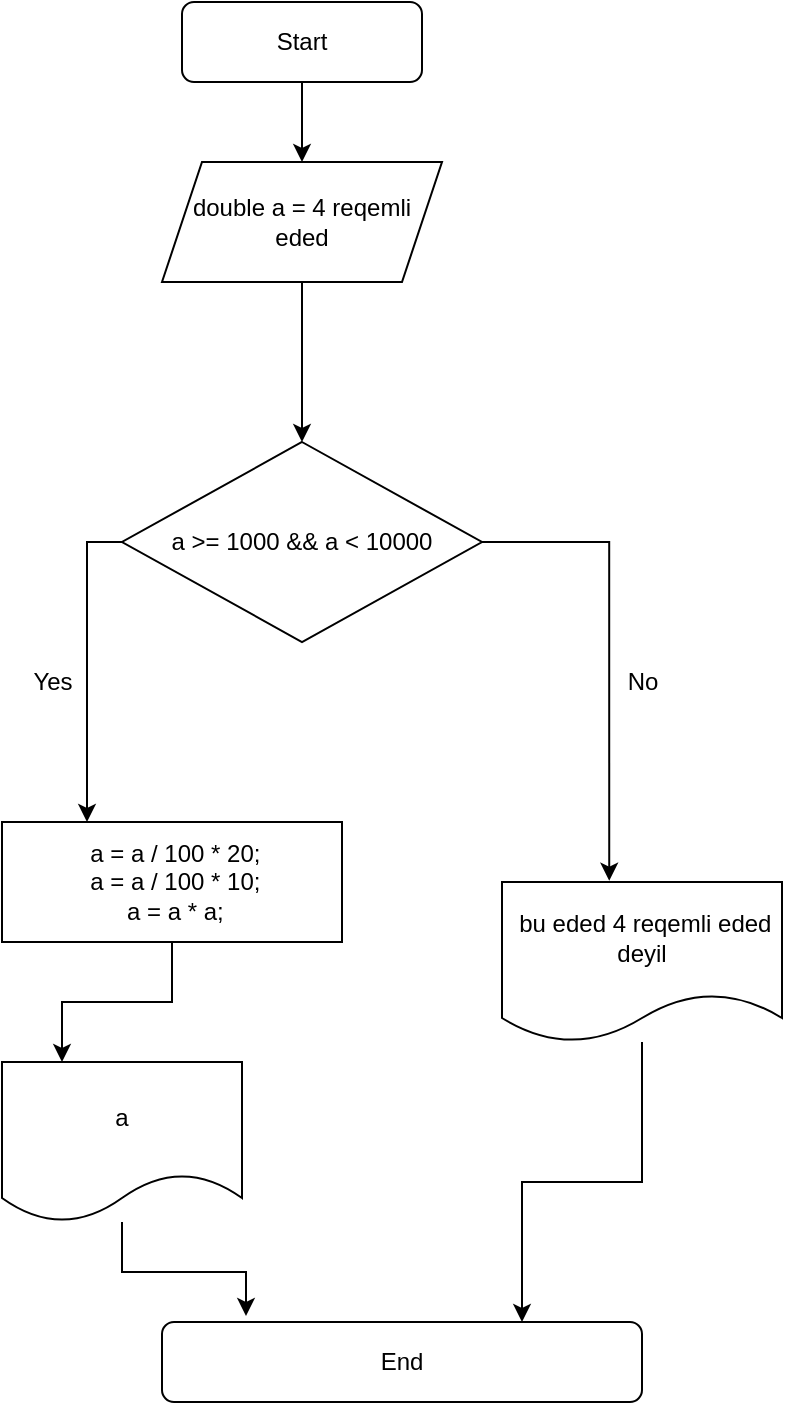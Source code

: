 <mxfile version="16.6.4" type="device"><diagram id="k59xC1DSEtlhHBaKuTY0" name="Page-1"><mxGraphModel dx="1038" dy="579" grid="1" gridSize="10" guides="1" tooltips="1" connect="1" arrows="1" fold="1" page="1" pageScale="1" pageWidth="827" pageHeight="1169" math="0" shadow="0"><root><mxCell id="0"/><mxCell id="1" parent="0"/><mxCell id="_rW5BVO9revtXk5M-V_G-4" style="edgeStyle=orthogonalEdgeStyle;rounded=0;orthogonalLoop=1;jettySize=auto;html=1;entryX=0.5;entryY=0;entryDx=0;entryDy=0;" edge="1" parent="1" source="_rW5BVO9revtXk5M-V_G-1" target="_rW5BVO9revtXk5M-V_G-3"><mxGeometry relative="1" as="geometry"/></mxCell><mxCell id="_rW5BVO9revtXk5M-V_G-1" value="Start" style="rounded=1;whiteSpace=wrap;html=1;" vertex="1" parent="1"><mxGeometry x="90" y="10" width="120" height="40" as="geometry"/></mxCell><mxCell id="_rW5BVO9revtXk5M-V_G-2" value="End" style="rounded=1;whiteSpace=wrap;html=1;" vertex="1" parent="1"><mxGeometry x="80" y="670" width="240" height="40" as="geometry"/></mxCell><mxCell id="_rW5BVO9revtXk5M-V_G-6" style="edgeStyle=orthogonalEdgeStyle;rounded=0;orthogonalLoop=1;jettySize=auto;html=1;entryX=0.5;entryY=0;entryDx=0;entryDy=0;" edge="1" parent="1" source="_rW5BVO9revtXk5M-V_G-3" target="_rW5BVO9revtXk5M-V_G-5"><mxGeometry relative="1" as="geometry"/></mxCell><mxCell id="_rW5BVO9revtXk5M-V_G-3" value="double a = 4 reqemli eded" style="shape=parallelogram;perimeter=parallelogramPerimeter;whiteSpace=wrap;html=1;fixedSize=1;" vertex="1" parent="1"><mxGeometry x="80" y="90" width="140" height="60" as="geometry"/></mxCell><mxCell id="_rW5BVO9revtXk5M-V_G-12" style="edgeStyle=orthogonalEdgeStyle;rounded=0;orthogonalLoop=1;jettySize=auto;html=1;entryX=0.25;entryY=0;entryDx=0;entryDy=0;" edge="1" parent="1" source="_rW5BVO9revtXk5M-V_G-5" target="_rW5BVO9revtXk5M-V_G-7"><mxGeometry relative="1" as="geometry"><Array as="points"><mxPoint x="43" y="280"/></Array></mxGeometry></mxCell><mxCell id="_rW5BVO9revtXk5M-V_G-17" style="edgeStyle=orthogonalEdgeStyle;rounded=0;orthogonalLoop=1;jettySize=auto;html=1;entryX=0.383;entryY=-0.008;entryDx=0;entryDy=0;entryPerimeter=0;" edge="1" parent="1" source="_rW5BVO9revtXk5M-V_G-5" target="_rW5BVO9revtXk5M-V_G-18"><mxGeometry relative="1" as="geometry"><mxPoint x="300" y="430" as="targetPoint"/></mxGeometry></mxCell><mxCell id="_rW5BVO9revtXk5M-V_G-5" value="a &amp;gt;= 1000 &amp;amp;&amp;amp; a &amp;lt; 10000" style="rhombus;whiteSpace=wrap;html=1;" vertex="1" parent="1"><mxGeometry x="60" y="230" width="180" height="100" as="geometry"/></mxCell><mxCell id="_rW5BVO9revtXk5M-V_G-15" style="edgeStyle=orthogonalEdgeStyle;rounded=0;orthogonalLoop=1;jettySize=auto;html=1;entryX=0.25;entryY=0;entryDx=0;entryDy=0;" edge="1" parent="1" source="_rW5BVO9revtXk5M-V_G-7" target="_rW5BVO9revtXk5M-V_G-14"><mxGeometry relative="1" as="geometry"/></mxCell><mxCell id="_rW5BVO9revtXk5M-V_G-7" value="&lt;div&gt;&amp;nbsp;a = a / 100 * 20;&lt;/div&gt;&lt;div&gt;&amp;nbsp;a = a / 100 * 10;&lt;/div&gt;&lt;div&gt;&amp;nbsp;a = a * a;&lt;/div&gt;" style="rounded=0;whiteSpace=wrap;html=1;" vertex="1" parent="1"><mxGeometry y="420" width="170" height="60" as="geometry"/></mxCell><mxCell id="_rW5BVO9revtXk5M-V_G-13" value="Yes" style="text;html=1;align=center;verticalAlign=middle;resizable=0;points=[];autosize=1;strokeColor=none;fillColor=none;" vertex="1" parent="1"><mxGeometry x="10" y="340" width="30" height="20" as="geometry"/></mxCell><mxCell id="_rW5BVO9revtXk5M-V_G-16" style="edgeStyle=orthogonalEdgeStyle;rounded=0;orthogonalLoop=1;jettySize=auto;html=1;entryX=0.175;entryY=-0.075;entryDx=0;entryDy=0;entryPerimeter=0;" edge="1" parent="1" source="_rW5BVO9revtXk5M-V_G-14" target="_rW5BVO9revtXk5M-V_G-2"><mxGeometry relative="1" as="geometry"/></mxCell><mxCell id="_rW5BVO9revtXk5M-V_G-14" value="a" style="shape=document;whiteSpace=wrap;html=1;boundedLbl=1;" vertex="1" parent="1"><mxGeometry y="540" width="120" height="80" as="geometry"/></mxCell><mxCell id="_rW5BVO9revtXk5M-V_G-20" style="edgeStyle=orthogonalEdgeStyle;rounded=0;orthogonalLoop=1;jettySize=auto;html=1;entryX=0.75;entryY=0;entryDx=0;entryDy=0;" edge="1" parent="1" source="_rW5BVO9revtXk5M-V_G-18" target="_rW5BVO9revtXk5M-V_G-2"><mxGeometry relative="1" as="geometry"/></mxCell><mxCell id="_rW5BVO9revtXk5M-V_G-18" value="&amp;nbsp;bu eded 4 reqemli eded deyil" style="shape=document;whiteSpace=wrap;html=1;boundedLbl=1;" vertex="1" parent="1"><mxGeometry x="250" y="450" width="140" height="80" as="geometry"/></mxCell><mxCell id="_rW5BVO9revtXk5M-V_G-21" value="No" style="text;html=1;align=center;verticalAlign=middle;resizable=0;points=[];autosize=1;strokeColor=none;fillColor=none;" vertex="1" parent="1"><mxGeometry x="305" y="340" width="30" height="20" as="geometry"/></mxCell></root></mxGraphModel></diagram></mxfile>